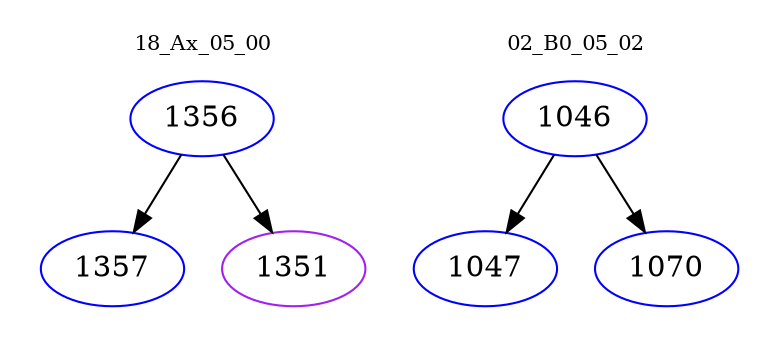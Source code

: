 digraph{
subgraph cluster_0 {
color = white
label = "18_Ax_05_00";
fontsize=10;
T0_1356 [label="1356", color="blue"]
T0_1356 -> T0_1357 [color="black"]
T0_1357 [label="1357", color="blue"]
T0_1356 -> T0_1351 [color="black"]
T0_1351 [label="1351", color="purple"]
}
subgraph cluster_1 {
color = white
label = "02_B0_05_02";
fontsize=10;
T1_1046 [label="1046", color="blue"]
T1_1046 -> T1_1047 [color="black"]
T1_1047 [label="1047", color="blue"]
T1_1046 -> T1_1070 [color="black"]
T1_1070 [label="1070", color="blue"]
}
}
